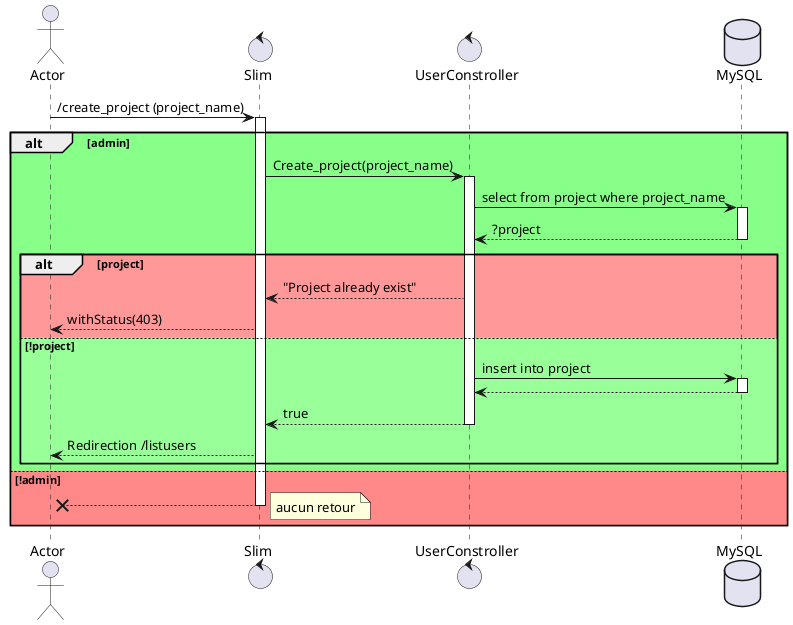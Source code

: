@startuml POST
actor Actor as a
control Slim as s
control UserConstroller as uc
database MySQL as db

a -> s :/create_project (project_name)
activate s
alt #88ff88 admin
s -> uc :Create_project(project_name)
activate uc
uc -> db :select from project where project_name
activate db
uc <-- db :?project
deactivate db
alt #ff9999 project
s <-- uc :"Project already exist"
a <-- s :withStatus(403)
else #99ff99 !project
uc -> db :insert into project
activate db
uc <-- db
deactivate db
s <-- uc :true
deactivate uc
a <-- s:Redirection /listusers
end
else #ff8888 !admin
s -->x a
note right
aucun retour
end note
deactivate s
end

@enduml